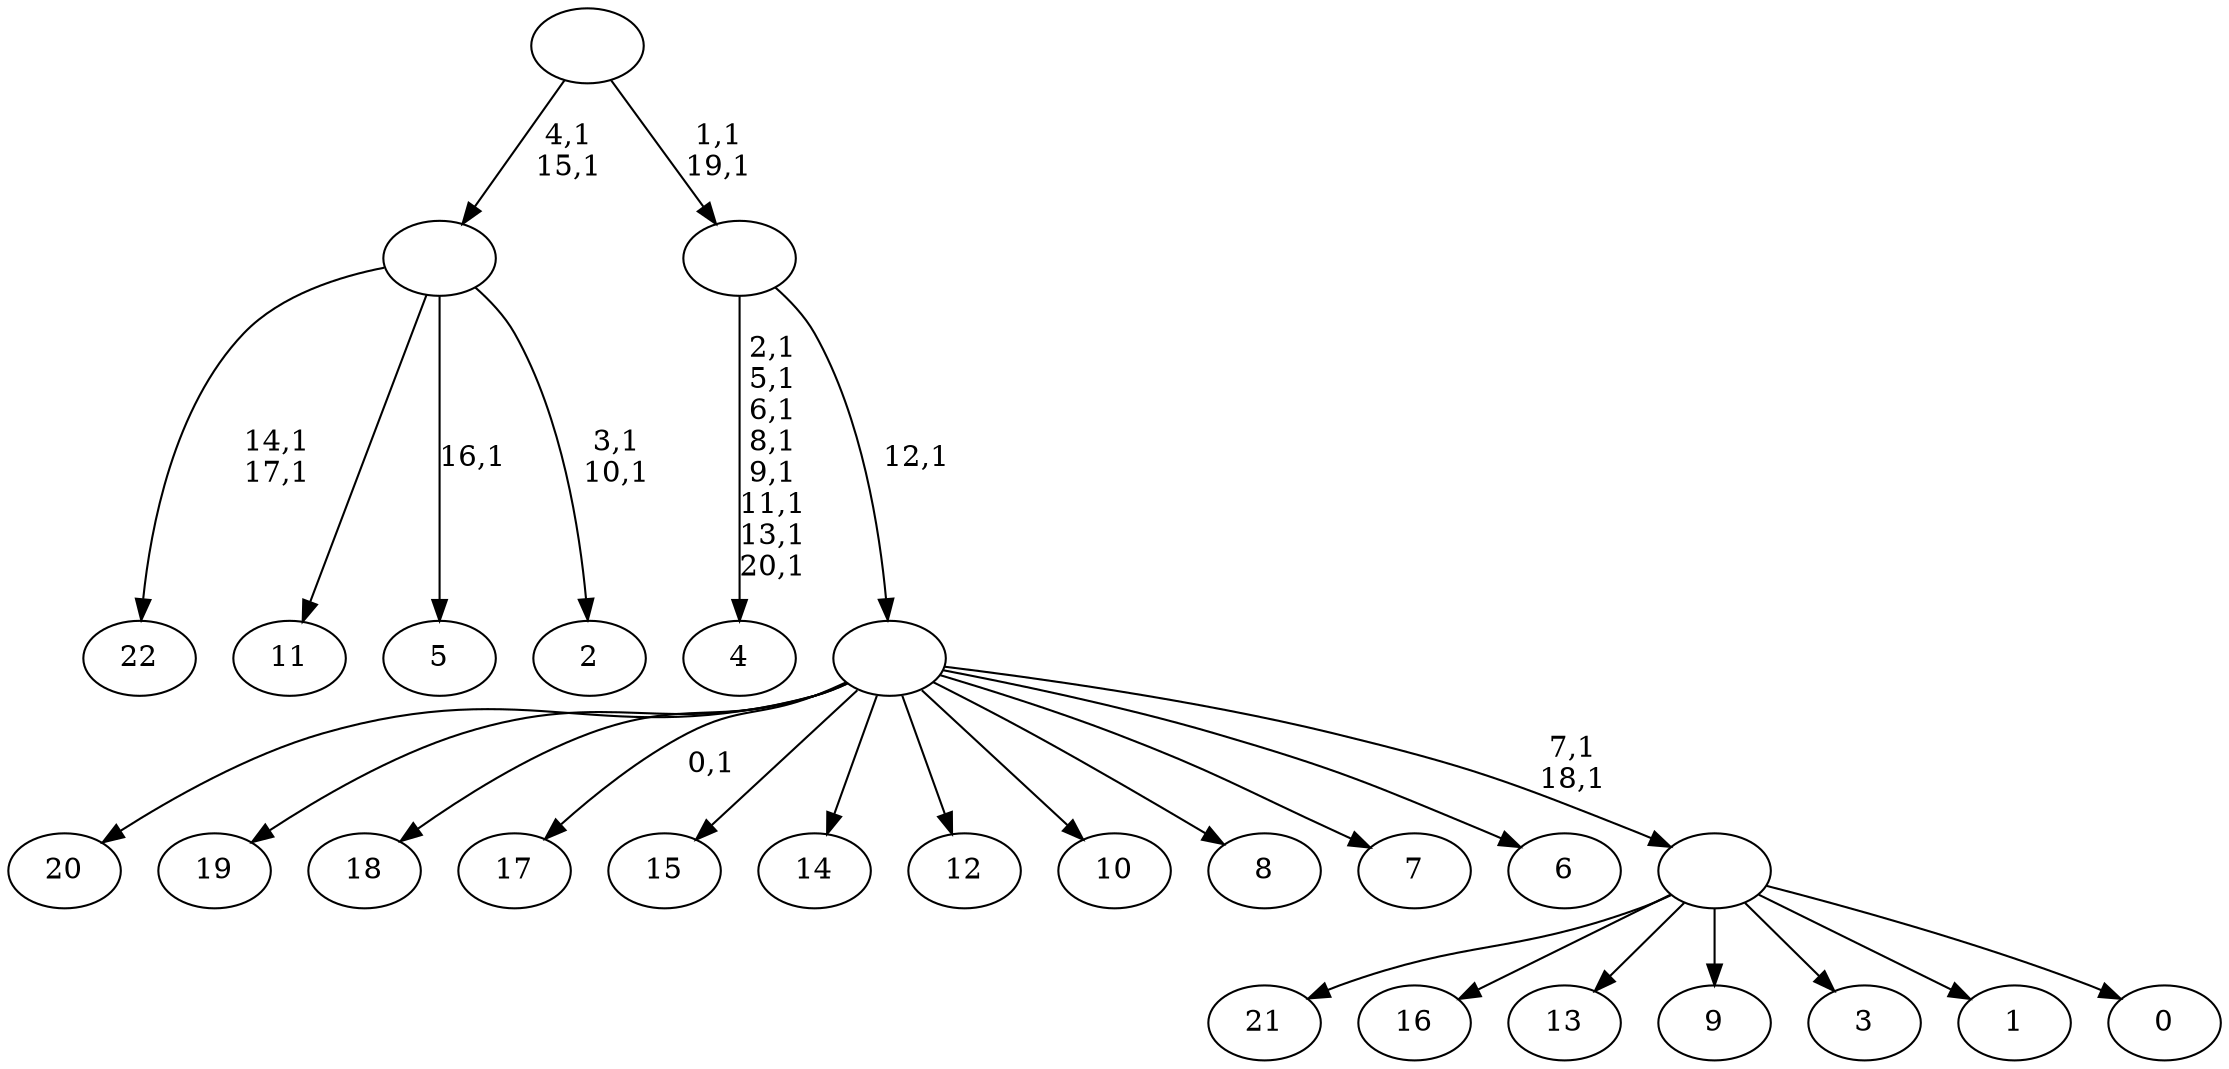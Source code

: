 digraph T {
	44 [label="22"]
	41 [label="21"]
	40 [label="20"]
	39 [label="19"]
	38 [label="18"]
	37 [label="17"]
	35 [label="16"]
	34 [label="15"]
	33 [label="14"]
	32 [label="13"]
	31 [label="12"]
	30 [label="11"]
	29 [label="10"]
	28 [label="9"]
	27 [label="8"]
	26 [label="7"]
	25 [label="6"]
	24 [label="5"]
	22 [label="4"]
	13 [label="3"]
	12 [label="2"]
	9 [label=""]
	7 [label="1"]
	6 [label="0"]
	5 [label=""]
	3 [label=""]
	2 [label=""]
	0 [label=""]
	9 -> 12 [label="3,1\n10,1"]
	9 -> 24 [label="16,1"]
	9 -> 44 [label="14,1\n17,1"]
	9 -> 30 [label=""]
	5 -> 41 [label=""]
	5 -> 35 [label=""]
	5 -> 32 [label=""]
	5 -> 28 [label=""]
	5 -> 13 [label=""]
	5 -> 7 [label=""]
	5 -> 6 [label=""]
	3 -> 5 [label="7,1\n18,1"]
	3 -> 37 [label="0,1"]
	3 -> 40 [label=""]
	3 -> 39 [label=""]
	3 -> 38 [label=""]
	3 -> 34 [label=""]
	3 -> 33 [label=""]
	3 -> 31 [label=""]
	3 -> 29 [label=""]
	3 -> 27 [label=""]
	3 -> 26 [label=""]
	3 -> 25 [label=""]
	2 -> 22 [label="2,1\n5,1\n6,1\n8,1\n9,1\n11,1\n13,1\n20,1"]
	2 -> 3 [label="12,1"]
	0 -> 2 [label="1,1\n19,1"]
	0 -> 9 [label="4,1\n15,1"]
}
